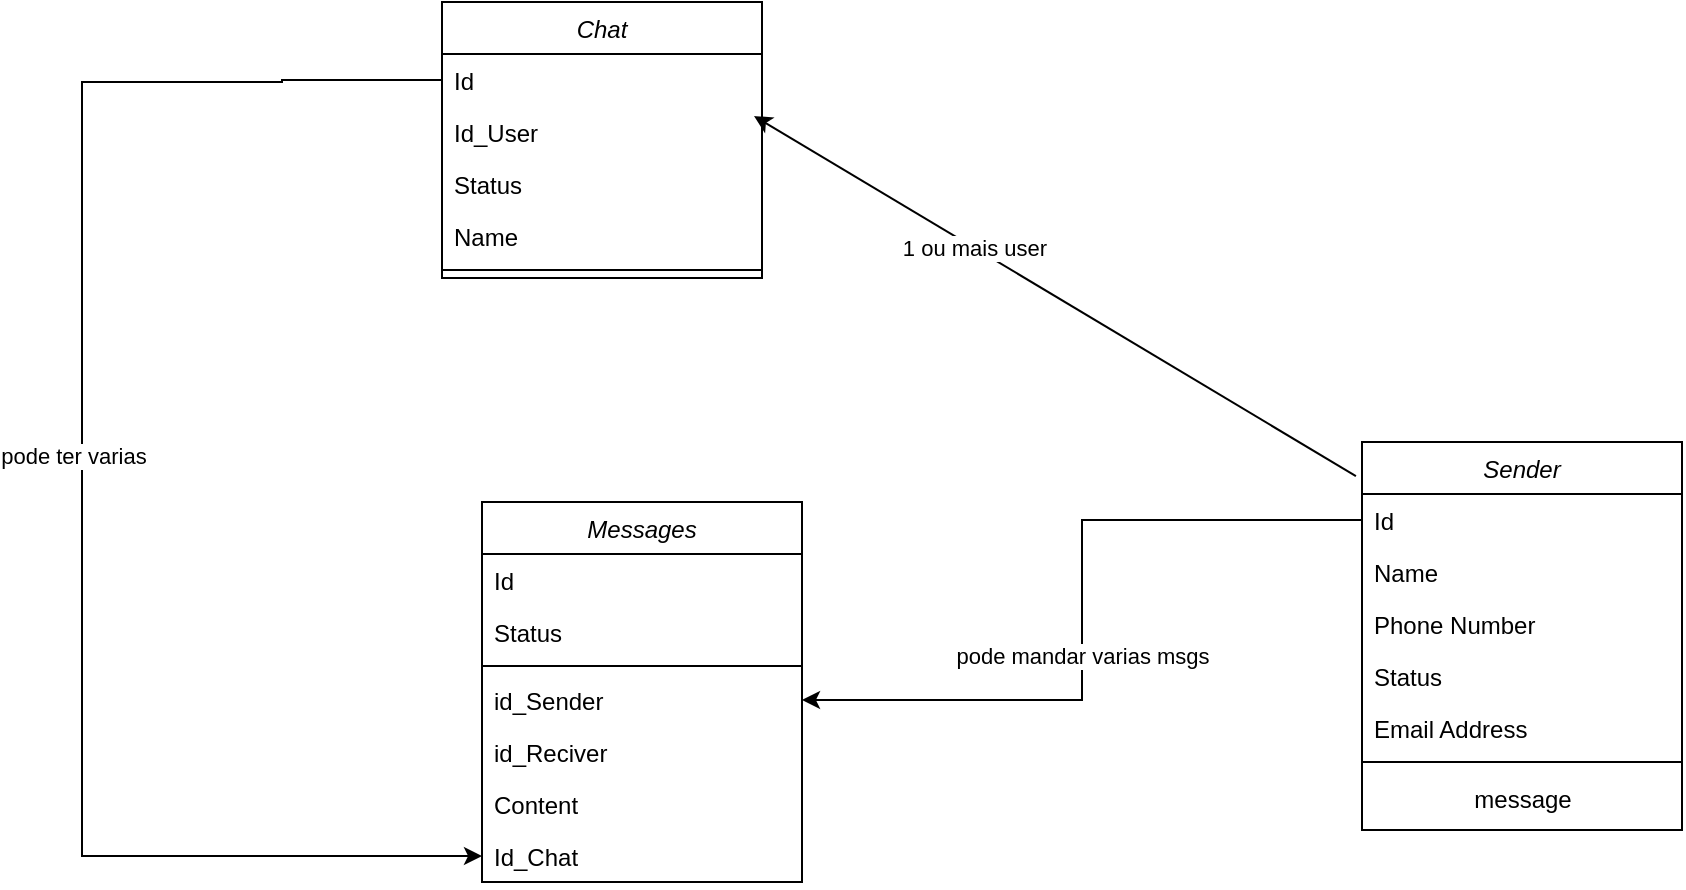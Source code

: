 <mxfile version="26.1.1">
  <diagram id="C5RBs43oDa-KdzZeNtuy" name="Page-1">
    <mxGraphModel dx="1434" dy="788" grid="1" gridSize="10" guides="1" tooltips="1" connect="1" arrows="1" fold="1" page="1" pageScale="1" pageWidth="827" pageHeight="1169" math="0" shadow="0">
      <root>
        <mxCell id="WIyWlLk6GJQsqaUBKTNV-0" />
        <mxCell id="WIyWlLk6GJQsqaUBKTNV-1" parent="WIyWlLk6GJQsqaUBKTNV-0" />
        <mxCell id="zkfFHV4jXpPFQw0GAbJ--0" value="Sender" style="swimlane;fontStyle=2;align=center;verticalAlign=top;childLayout=stackLayout;horizontal=1;startSize=26;horizontalStack=0;resizeParent=1;resizeLast=0;collapsible=1;marginBottom=0;rounded=0;shadow=0;strokeWidth=1;" parent="WIyWlLk6GJQsqaUBKTNV-1" vertex="1">
          <mxGeometry x="770" y="310" width="160" height="194" as="geometry">
            <mxRectangle x="230" y="140" width="160" height="26" as="alternateBounds" />
          </mxGeometry>
        </mxCell>
        <mxCell id="w7oFnPmlCTIDlRJrrjEd-0" value="Id" style="text;align=left;verticalAlign=top;spacingLeft=4;spacingRight=4;overflow=hidden;rotatable=0;points=[[0,0.5],[1,0.5]];portConstraint=eastwest;" vertex="1" parent="zkfFHV4jXpPFQw0GAbJ--0">
          <mxGeometry y="26" width="160" height="26" as="geometry" />
        </mxCell>
        <mxCell id="zkfFHV4jXpPFQw0GAbJ--1" value="Name" style="text;align=left;verticalAlign=top;spacingLeft=4;spacingRight=4;overflow=hidden;rotatable=0;points=[[0,0.5],[1,0.5]];portConstraint=eastwest;" parent="zkfFHV4jXpPFQw0GAbJ--0" vertex="1">
          <mxGeometry y="52" width="160" height="26" as="geometry" />
        </mxCell>
        <mxCell id="zkfFHV4jXpPFQw0GAbJ--2" value="Phone Number" style="text;align=left;verticalAlign=top;spacingLeft=4;spacingRight=4;overflow=hidden;rotatable=0;points=[[0,0.5],[1,0.5]];portConstraint=eastwest;rounded=0;shadow=0;html=0;" parent="zkfFHV4jXpPFQw0GAbJ--0" vertex="1">
          <mxGeometry y="78" width="160" height="26" as="geometry" />
        </mxCell>
        <mxCell id="w7oFnPmlCTIDlRJrrjEd-18" value="Status" style="text;align=left;verticalAlign=top;spacingLeft=4;spacingRight=4;overflow=hidden;rotatable=0;points=[[0,0.5],[1,0.5]];portConstraint=eastwest;" vertex="1" parent="zkfFHV4jXpPFQw0GAbJ--0">
          <mxGeometry y="104" width="160" height="26" as="geometry" />
        </mxCell>
        <mxCell id="zkfFHV4jXpPFQw0GAbJ--3" value="Email Address" style="text;align=left;verticalAlign=top;spacingLeft=4;spacingRight=4;overflow=hidden;rotatable=0;points=[[0,0.5],[1,0.5]];portConstraint=eastwest;rounded=0;shadow=0;html=0;" parent="zkfFHV4jXpPFQw0GAbJ--0" vertex="1">
          <mxGeometry y="130" width="160" height="26" as="geometry" />
        </mxCell>
        <mxCell id="zkfFHV4jXpPFQw0GAbJ--4" value="" style="line;html=1;strokeWidth=1;align=left;verticalAlign=middle;spacingTop=-1;spacingLeft=3;spacingRight=3;rotatable=0;labelPosition=right;points=[];portConstraint=eastwest;" parent="zkfFHV4jXpPFQw0GAbJ--0" vertex="1">
          <mxGeometry y="156" width="160" height="8" as="geometry" />
        </mxCell>
        <mxCell id="w7oFnPmlCTIDlRJrrjEd-7" value="message" style="text;html=1;align=center;verticalAlign=middle;resizable=0;points=[];autosize=1;strokeColor=none;fillColor=none;" vertex="1" parent="zkfFHV4jXpPFQw0GAbJ--0">
          <mxGeometry y="164" width="160" height="30" as="geometry" />
        </mxCell>
        <mxCell id="w7oFnPmlCTIDlRJrrjEd-8" value="Messages" style="swimlane;fontStyle=2;align=center;verticalAlign=top;childLayout=stackLayout;horizontal=1;startSize=26;horizontalStack=0;resizeParent=1;resizeLast=0;collapsible=1;marginBottom=0;rounded=0;shadow=0;strokeWidth=1;" vertex="1" parent="WIyWlLk6GJQsqaUBKTNV-1">
          <mxGeometry x="330" y="340" width="160" height="190" as="geometry">
            <mxRectangle x="230" y="140" width="160" height="26" as="alternateBounds" />
          </mxGeometry>
        </mxCell>
        <mxCell id="w7oFnPmlCTIDlRJrrjEd-9" value="Id" style="text;align=left;verticalAlign=top;spacingLeft=4;spacingRight=4;overflow=hidden;rotatable=0;points=[[0,0.5],[1,0.5]];portConstraint=eastwest;" vertex="1" parent="w7oFnPmlCTIDlRJrrjEd-8">
          <mxGeometry y="26" width="160" height="26" as="geometry" />
        </mxCell>
        <mxCell id="w7oFnPmlCTIDlRJrrjEd-34" value="Status" style="text;align=left;verticalAlign=top;spacingLeft=4;spacingRight=4;overflow=hidden;rotatable=0;points=[[0,0.5],[1,0.5]];portConstraint=eastwest;" vertex="1" parent="w7oFnPmlCTIDlRJrrjEd-8">
          <mxGeometry y="52" width="160" height="26" as="geometry" />
        </mxCell>
        <mxCell id="w7oFnPmlCTIDlRJrrjEd-13" value="" style="line;html=1;strokeWidth=1;align=left;verticalAlign=middle;spacingTop=-1;spacingLeft=3;spacingRight=3;rotatable=0;labelPosition=right;points=[];portConstraint=eastwest;" vertex="1" parent="w7oFnPmlCTIDlRJrrjEd-8">
          <mxGeometry y="78" width="160" height="8" as="geometry" />
        </mxCell>
        <mxCell id="w7oFnPmlCTIDlRJrrjEd-14" value="id_Sender" style="text;align=left;verticalAlign=top;spacingLeft=4;spacingRight=4;overflow=hidden;rotatable=0;points=[[0,0.5],[1,0.5]];portConstraint=eastwest;" vertex="1" parent="w7oFnPmlCTIDlRJrrjEd-8">
          <mxGeometry y="86" width="160" height="26" as="geometry" />
        </mxCell>
        <mxCell id="w7oFnPmlCTIDlRJrrjEd-15" value="id_Reciver" style="text;align=left;verticalAlign=top;spacingLeft=4;spacingRight=4;overflow=hidden;rotatable=0;points=[[0,0.5],[1,0.5]];portConstraint=eastwest;" vertex="1" parent="w7oFnPmlCTIDlRJrrjEd-8">
          <mxGeometry y="112" width="160" height="26" as="geometry" />
        </mxCell>
        <mxCell id="w7oFnPmlCTIDlRJrrjEd-10" value="Content" style="text;align=left;verticalAlign=top;spacingLeft=4;spacingRight=4;overflow=hidden;rotatable=0;points=[[0,0.5],[1,0.5]];portConstraint=eastwest;" vertex="1" parent="w7oFnPmlCTIDlRJrrjEd-8">
          <mxGeometry y="138" width="160" height="26" as="geometry" />
        </mxCell>
        <mxCell id="w7oFnPmlCTIDlRJrrjEd-40" value="Id_Chat" style="text;align=left;verticalAlign=top;spacingLeft=4;spacingRight=4;overflow=hidden;rotatable=0;points=[[0,0.5],[1,0.5]];portConstraint=eastwest;" vertex="1" parent="w7oFnPmlCTIDlRJrrjEd-8">
          <mxGeometry y="164" width="160" height="26" as="geometry" />
        </mxCell>
        <mxCell id="w7oFnPmlCTIDlRJrrjEd-41" style="edgeStyle=orthogonalEdgeStyle;rounded=0;orthogonalLoop=1;jettySize=auto;html=1;entryX=0;entryY=0.5;entryDx=0;entryDy=0;exitX=0;exitY=0.5;exitDx=0;exitDy=0;" edge="1" parent="WIyWlLk6GJQsqaUBKTNV-1" source="w7oFnPmlCTIDlRJrrjEd-22" target="w7oFnPmlCTIDlRJrrjEd-40">
          <mxGeometry relative="1" as="geometry">
            <mxPoint x="230" y="129" as="sourcePoint" />
            <mxPoint x="250" y="530" as="targetPoint" />
            <Array as="points">
              <mxPoint x="230" y="129" />
              <mxPoint x="230" y="130" />
              <mxPoint x="130" y="130" />
              <mxPoint x="130" y="517" />
            </Array>
          </mxGeometry>
        </mxCell>
        <mxCell id="w7oFnPmlCTIDlRJrrjEd-44" value="pode ter varias&amp;nbsp;" style="edgeLabel;html=1;align=center;verticalAlign=middle;resizable=0;points=[];" vertex="1" connectable="0" parent="w7oFnPmlCTIDlRJrrjEd-41">
          <mxGeometry x="-0.042" y="-3" relative="1" as="geometry">
            <mxPoint as="offset" />
          </mxGeometry>
        </mxCell>
        <mxCell id="w7oFnPmlCTIDlRJrrjEd-21" value="Chat" style="swimlane;fontStyle=2;align=center;verticalAlign=top;childLayout=stackLayout;horizontal=1;startSize=26;horizontalStack=0;resizeParent=1;resizeLast=0;collapsible=1;marginBottom=0;rounded=0;shadow=0;strokeWidth=1;" vertex="1" parent="WIyWlLk6GJQsqaUBKTNV-1">
          <mxGeometry x="310" y="90" width="160" height="138" as="geometry">
            <mxRectangle x="230" y="140" width="160" height="26" as="alternateBounds" />
          </mxGeometry>
        </mxCell>
        <mxCell id="w7oFnPmlCTIDlRJrrjEd-22" value="Id" style="text;align=left;verticalAlign=top;spacingLeft=4;spacingRight=4;overflow=hidden;rotatable=0;points=[[0,0.5],[1,0.5]];portConstraint=eastwest;" vertex="1" parent="w7oFnPmlCTIDlRJrrjEd-21">
          <mxGeometry y="26" width="160" height="26" as="geometry" />
        </mxCell>
        <mxCell id="w7oFnPmlCTIDlRJrrjEd-23" value="Id_User" style="text;align=left;verticalAlign=top;spacingLeft=4;spacingRight=4;overflow=hidden;rotatable=0;points=[[0,0.5],[1,0.5]];portConstraint=eastwest;" vertex="1" parent="w7oFnPmlCTIDlRJrrjEd-21">
          <mxGeometry y="52" width="160" height="26" as="geometry" />
        </mxCell>
        <mxCell id="w7oFnPmlCTIDlRJrrjEd-25" value="Status" style="text;align=left;verticalAlign=top;spacingLeft=4;spacingRight=4;overflow=hidden;rotatable=0;points=[[0,0.5],[1,0.5]];portConstraint=eastwest;" vertex="1" parent="w7oFnPmlCTIDlRJrrjEd-21">
          <mxGeometry y="78" width="160" height="26" as="geometry" />
        </mxCell>
        <mxCell id="w7oFnPmlCTIDlRJrrjEd-26" value="Name" style="text;align=left;verticalAlign=top;spacingLeft=4;spacingRight=4;overflow=hidden;rotatable=0;points=[[0,0.5],[1,0.5]];portConstraint=eastwest;rounded=0;shadow=0;html=0;" vertex="1" parent="w7oFnPmlCTIDlRJrrjEd-21">
          <mxGeometry y="104" width="160" height="26" as="geometry" />
        </mxCell>
        <mxCell id="w7oFnPmlCTIDlRJrrjEd-27" value="" style="line;html=1;strokeWidth=1;align=left;verticalAlign=middle;spacingTop=-1;spacingLeft=3;spacingRight=3;rotatable=0;labelPosition=right;points=[];portConstraint=eastwest;" vertex="1" parent="w7oFnPmlCTIDlRJrrjEd-21">
          <mxGeometry y="130" width="160" height="8" as="geometry" />
        </mxCell>
        <mxCell id="w7oFnPmlCTIDlRJrrjEd-37" value="" style="endArrow=classic;html=1;rounded=0;exitX=-0.019;exitY=0.088;exitDx=0;exitDy=0;exitPerimeter=0;entryX=0.975;entryY=0.192;entryDx=0;entryDy=0;entryPerimeter=0;" edge="1" parent="WIyWlLk6GJQsqaUBKTNV-1" source="zkfFHV4jXpPFQw0GAbJ--0" target="w7oFnPmlCTIDlRJrrjEd-23">
          <mxGeometry width="50" height="50" relative="1" as="geometry">
            <mxPoint x="390" y="480" as="sourcePoint" />
            <mxPoint x="440" y="430" as="targetPoint" />
          </mxGeometry>
        </mxCell>
        <mxCell id="w7oFnPmlCTIDlRJrrjEd-42" value="1 ou mais user" style="edgeLabel;html=1;align=center;verticalAlign=middle;resizable=0;points=[];" vertex="1" connectable="0" parent="w7oFnPmlCTIDlRJrrjEd-37">
          <mxGeometry x="0.269" relative="1" as="geometry">
            <mxPoint as="offset" />
          </mxGeometry>
        </mxCell>
        <mxCell id="w7oFnPmlCTIDlRJrrjEd-38" style="edgeStyle=orthogonalEdgeStyle;rounded=0;orthogonalLoop=1;jettySize=auto;html=1;exitX=0;exitY=0.5;exitDx=0;exitDy=0;entryX=1;entryY=0.5;entryDx=0;entryDy=0;" edge="1" parent="WIyWlLk6GJQsqaUBKTNV-1" source="w7oFnPmlCTIDlRJrrjEd-0" target="w7oFnPmlCTIDlRJrrjEd-14">
          <mxGeometry relative="1" as="geometry" />
        </mxCell>
        <mxCell id="w7oFnPmlCTIDlRJrrjEd-43" value="pode mandar varias msgs" style="edgeLabel;html=1;align=center;verticalAlign=middle;resizable=0;points=[];" vertex="1" connectable="0" parent="w7oFnPmlCTIDlRJrrjEd-38">
          <mxGeometry x="0.124" relative="1" as="geometry">
            <mxPoint as="offset" />
          </mxGeometry>
        </mxCell>
      </root>
    </mxGraphModel>
  </diagram>
</mxfile>
